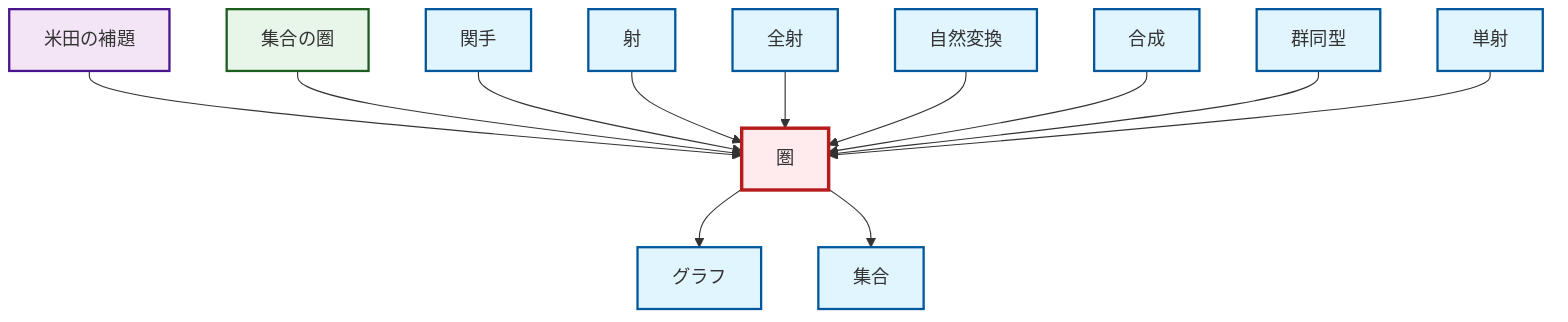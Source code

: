 graph TD
    classDef definition fill:#e1f5fe,stroke:#01579b,stroke-width:2px
    classDef theorem fill:#f3e5f5,stroke:#4a148c,stroke-width:2px
    classDef axiom fill:#fff3e0,stroke:#e65100,stroke-width:2px
    classDef example fill:#e8f5e9,stroke:#1b5e20,stroke-width:2px
    classDef current fill:#ffebee,stroke:#b71c1c,stroke-width:3px
    ex-set-category["集合の圏"]:::example
    def-natural-transformation["自然変換"]:::definition
    thm-yoneda["米田の補題"]:::theorem
    def-epimorphism["全射"]:::definition
    def-composition["合成"]:::definition
    def-monomorphism["単射"]:::definition
    def-category["圏"]:::definition
    def-functor["関手"]:::definition
    def-morphism["射"]:::definition
    def-graph["グラフ"]:::definition
    def-set["集合"]:::definition
    def-isomorphism["群同型"]:::definition
    thm-yoneda --> def-category
    ex-set-category --> def-category
    def-functor --> def-category
    def-category --> def-graph
    def-category --> def-set
    def-morphism --> def-category
    def-epimorphism --> def-category
    def-natural-transformation --> def-category
    def-composition --> def-category
    def-isomorphism --> def-category
    def-monomorphism --> def-category
    class def-category current